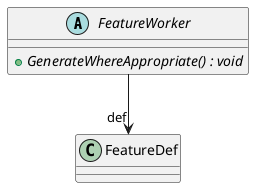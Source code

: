 @startuml
abstract class FeatureWorker {
    + {abstract} GenerateWhereAppropriate() : void
}
FeatureWorker --> "def" FeatureDef
@enduml
